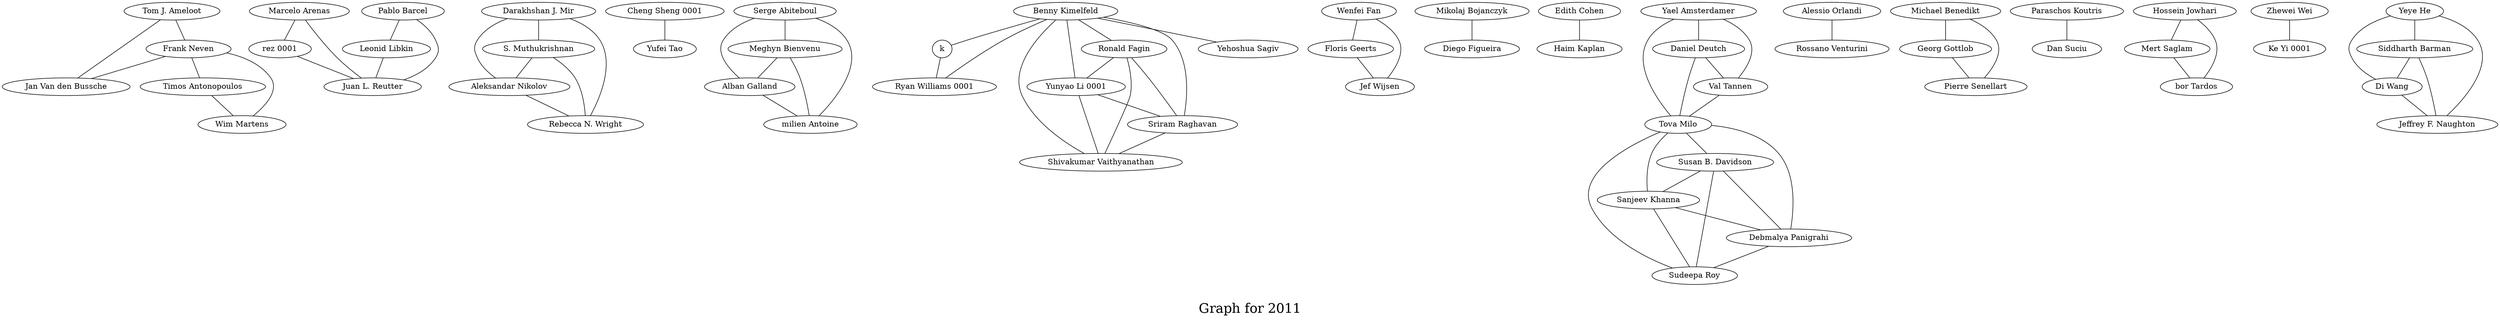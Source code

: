 /*****
Graph for 2011
*****/

graph G {
  graph [splines=true overlap=false]
  node  [shape=ellipse, width=0.3, height=0.3]
  0 [label="Tom J. Ameloot"];
  1 [label="Frank Neven"];
  2 [label="Jan Van den Bussche"];
  3 [label="Marcelo Arenas"];
  4 [label="rez 0001"];
  5 [label="Pablo Barcel"];
  6 [label="Leonid Libkin"];
  7 [label="Juan L. Reutter"];
  8 [label="Darakhshan J. Mir"];
  9 [label="S. Muthukrishnan"];
  10 [label="Aleksandar Nikolov"];
  11 [label="Rebecca N. Wright"];
  12 [label="Cheng Sheng 0001"];
  13 [label="Yufei Tao"];
  14 [label="Serge Abiteboul"];
  15 [label="Meghyn Bienvenu"];
  16 [label="Alban Galland"];
  17 [label="milien Antoine"];
  18 [label="Benny Kimelfeld"];
  19 [label="k"];
  20 [label="Ryan Williams 0001"];
  21 [label="Timos Antonopoulos"];
  22 [label="Wim Martens"];
  23 [label="Ronald Fagin"];
  24 [label="Yunyao Li 0001"];
  25 [label="Sriram Raghavan"];
  26 [label="Shivakumar Vaithyanathan"];
  27 [label="Wenfei Fan"];
  28 [label="Floris Geerts"];
  29 [label="Jef Wijsen"];
  30 [label="Mikolaj Bojanczyk"];
  31 [label="Diego Figueira"];
  32 [label="Edith Cohen"];
  33 [label="Haim Kaplan"];
  34 [label="Yael Amsterdamer"];
  35 [label="Daniel Deutch"];
  36 [label="Val Tannen"];
  37 [label="Alessio Orlandi"];
  38 [label="Rossano Venturini"];
  39 [label="Michael Benedikt"];
  40 [label="Georg Gottlob"];
  41 [label="Pierre Senellart"];
  42 [label="Tova Milo"];
  43 [label="Paraschos Koutris"];
  44 [label="Dan Suciu"];
  45 [label="Hossein Jowhari"];
  46 [label="Mert Saglam"];
  47 [label="bor Tardos"];
  48 [label="Zhewei Wei"];
  49 [label="Ke Yi 0001"];
  50 [label="Yehoshua Sagiv"];
  51 [label="Susan B. Davidson"];
  52 [label="Sanjeev Khanna"];
  53 [label="Debmalya Panigrahi"];
  54 [label="Sudeepa Roy"];
  55 [label="Yeye He"];
  56 [label="Siddharth Barman"];
  57 [label="Di Wang"];
  58 [label="Jeffrey F. Naughton"];
  0 -- 1;
  0 -- 2;
  1 -- 2;
  1 -- 21;
  1 -- 22;
  3 -- 4;
  3 -- 7;
  4 -- 7;
  5 -- 6;
  5 -- 7;
  6 -- 7;
  8 -- 9;
  8 -- 10;
  8 -- 11;
  9 -- 10;
  9 -- 11;
  10 -- 11;
  12 -- 13;
  14 -- 15;
  14 -- 16;
  14 -- 17;
  15 -- 16;
  15 -- 17;
  16 -- 17;
  18 -- 19;
  18 -- 20;
  18 -- 23;
  18 -- 24;
  18 -- 25;
  18 -- 26;
  18 -- 50;
  19 -- 20;
  21 -- 22;
  23 -- 24;
  23 -- 25;
  23 -- 26;
  24 -- 25;
  24 -- 26;
  25 -- 26;
  27 -- 28;
  27 -- 29;
  28 -- 29;
  30 -- 31;
  32 -- 33;
  34 -- 35;
  34 -- 36;
  34 -- 42;
  35 -- 36;
  35 -- 42;
  36 -- 42;
  37 -- 38;
  39 -- 40;
  39 -- 41;
  40 -- 41;
  42 -- 51;
  42 -- 52;
  42 -- 53;
  42 -- 54;
  43 -- 44;
  45 -- 46;
  45 -- 47;
  46 -- 47;
  48 -- 49;
  51 -- 52;
  51 -- 53;
  51 -- 54;
  52 -- 53;
  52 -- 54;
  53 -- 54;
  55 -- 56;
  55 -- 57;
  55 -- 58;
  56 -- 57;
  56 -- 58;
  57 -- 58;
  label = "\nGraph for 2011\n";  fontsize=24;
}
